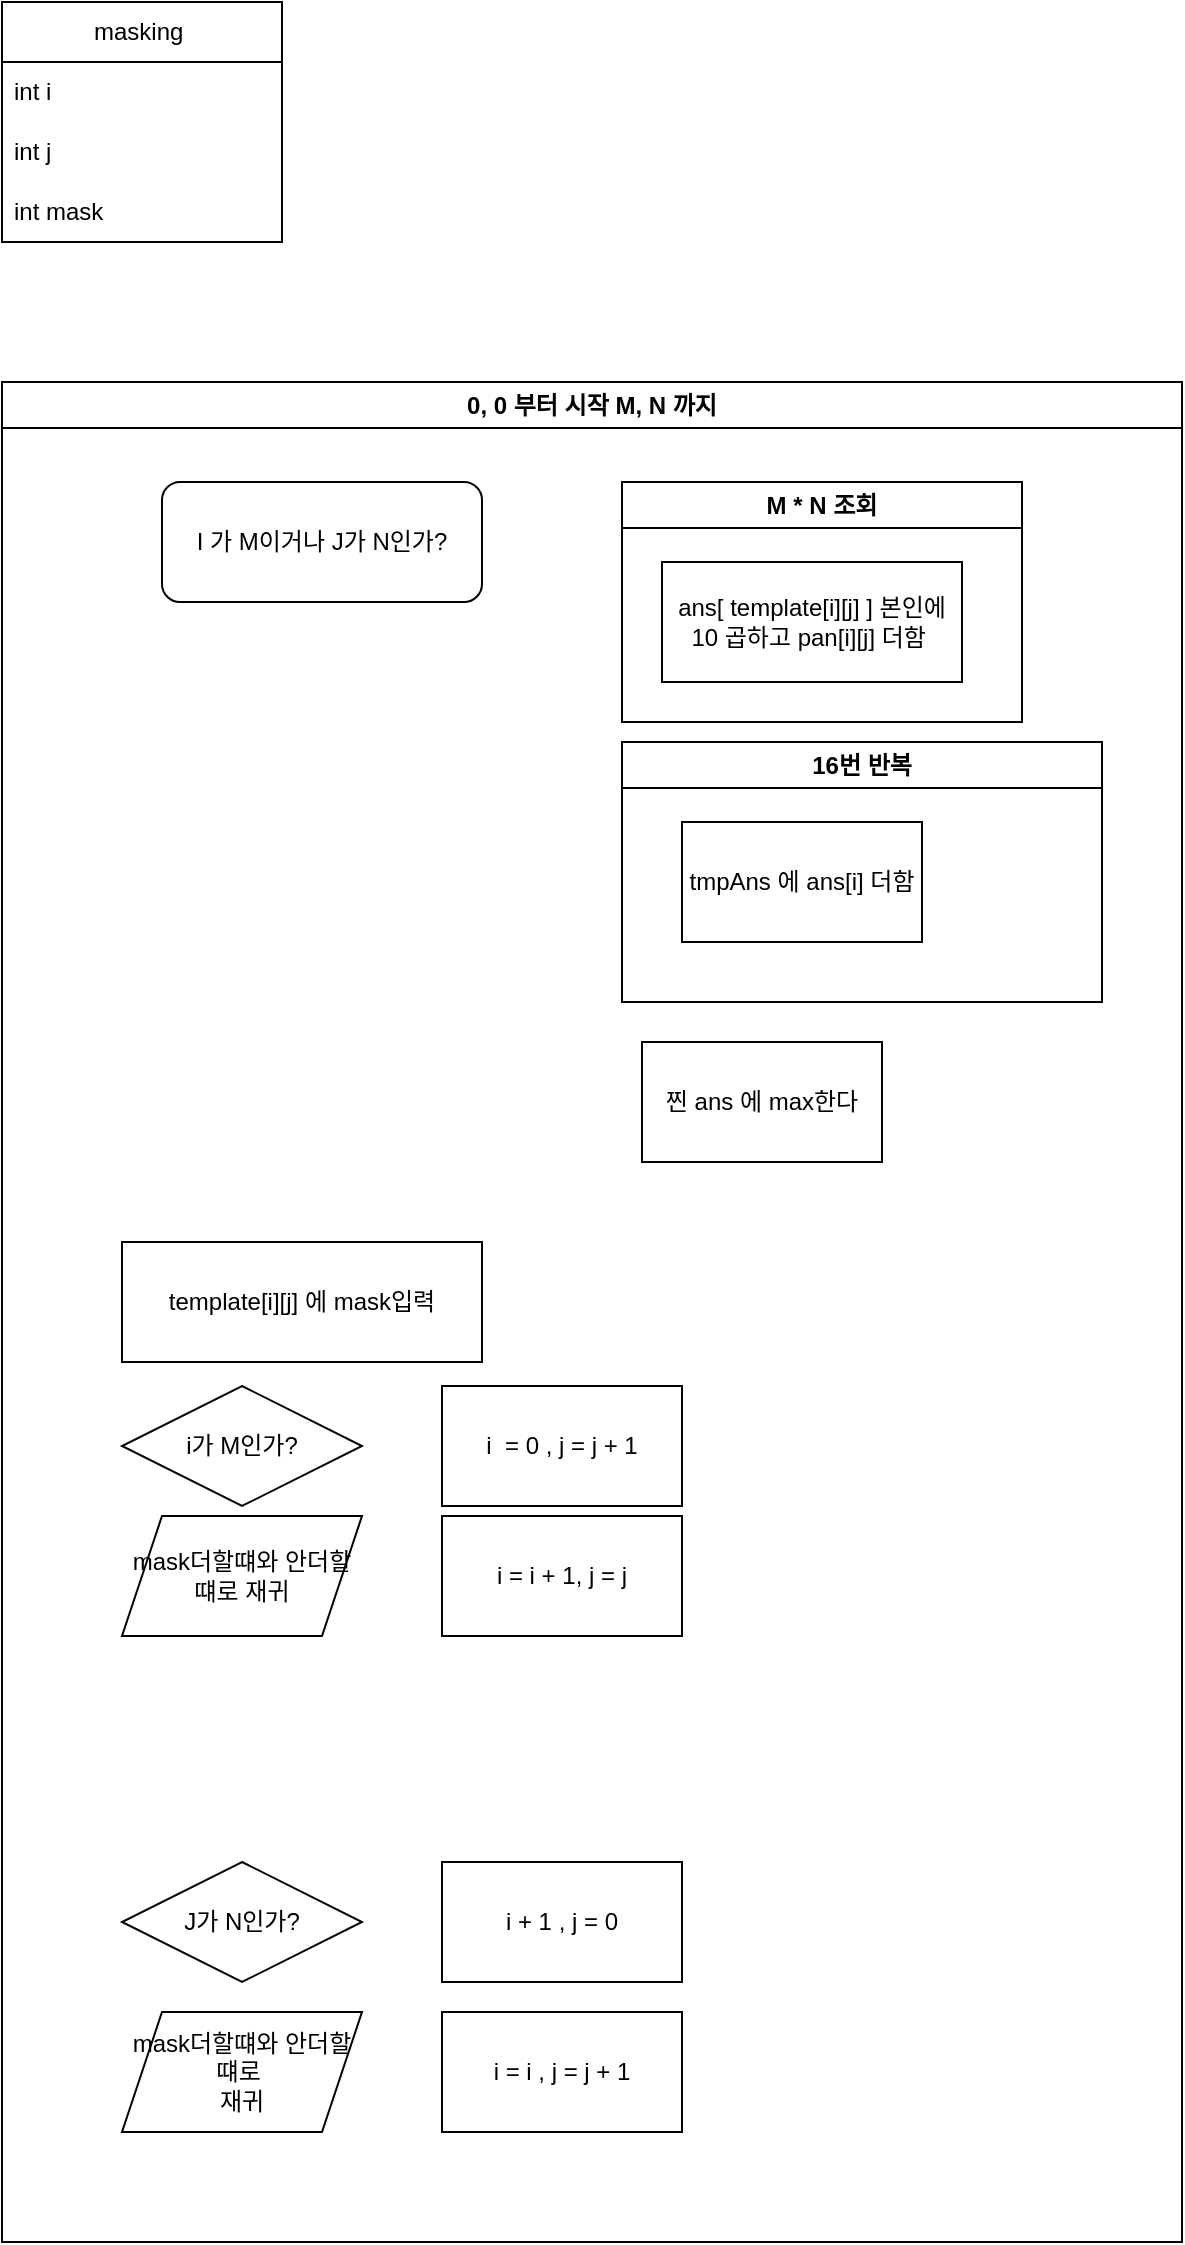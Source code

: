 <mxfile version="22.1.16" type="device">
  <diagram name="페이지-1" id="g1mW3xqmLEIrNjLyCrIl">
    <mxGraphModel dx="922" dy="481" grid="1" gridSize="10" guides="1" tooltips="1" connect="1" arrows="1" fold="1" page="1" pageScale="1" pageWidth="827" pageHeight="1169" math="0" shadow="0">
      <root>
        <mxCell id="0" />
        <mxCell id="1" parent="0" />
        <mxCell id="XHHczPF9lft6So_suA8t-1" value="0, 0 부터 시작 M, N 까지" style="swimlane;whiteSpace=wrap;html=1;" vertex="1" parent="1">
          <mxGeometry x="90" y="200" width="590" height="930" as="geometry" />
        </mxCell>
        <mxCell id="XHHczPF9lft6So_suA8t-7" value="template[i][j] 에 mask입력" style="rounded=0;whiteSpace=wrap;html=1;" vertex="1" parent="XHHczPF9lft6So_suA8t-1">
          <mxGeometry x="60" y="430" width="180" height="60" as="geometry" />
        </mxCell>
        <mxCell id="XHHczPF9lft6So_suA8t-8" value="i가 M인가?" style="rounded=0;whiteSpace=wrap;html=1;shape=rhombus;perimeter=rhombusPerimeter;" vertex="1" parent="XHHczPF9lft6So_suA8t-1">
          <mxGeometry x="60" y="502" width="120" height="60" as="geometry" />
        </mxCell>
        <mxCell id="XHHczPF9lft6So_suA8t-12" value="J가 N인가?" style="rounded=0;whiteSpace=wrap;html=1;shape=rhombus;perimeter=rhombusPerimeter;" vertex="1" parent="XHHczPF9lft6So_suA8t-1">
          <mxGeometry x="60" y="740" width="120" height="60" as="geometry" />
        </mxCell>
        <mxCell id="XHHczPF9lft6So_suA8t-13" value="i + 1 , j = 0" style="rounded=0;whiteSpace=wrap;html=1;" vertex="1" parent="XHHczPF9lft6So_suA8t-1">
          <mxGeometry x="220" y="740" width="120" height="60" as="geometry" />
        </mxCell>
        <mxCell id="XHHczPF9lft6So_suA8t-14" value="i&amp;nbsp; = 0 , j = j + 1" style="rounded=0;whiteSpace=wrap;html=1;" vertex="1" parent="XHHczPF9lft6So_suA8t-1">
          <mxGeometry x="220" y="502" width="120" height="60" as="geometry" />
        </mxCell>
        <mxCell id="XHHczPF9lft6So_suA8t-15" value="i = i , j = j + 1" style="rounded=0;whiteSpace=wrap;html=1;" vertex="1" parent="XHHczPF9lft6So_suA8t-1">
          <mxGeometry x="220" y="815" width="120" height="60" as="geometry" />
        </mxCell>
        <mxCell id="XHHczPF9lft6So_suA8t-16" value="mask더할떄와 안더할떄로 재귀" style="shape=parallelogram;perimeter=parallelogramPerimeter;whiteSpace=wrap;html=1;fixedSize=1;" vertex="1" parent="XHHczPF9lft6So_suA8t-1">
          <mxGeometry x="60" y="567" width="120" height="60" as="geometry" />
        </mxCell>
        <mxCell id="XHHczPF9lft6So_suA8t-17" value="i = i + 1, j = j" style="rounded=0;whiteSpace=wrap;html=1;" vertex="1" parent="XHHczPF9lft6So_suA8t-1">
          <mxGeometry x="220" y="567" width="120" height="60" as="geometry" />
        </mxCell>
        <mxCell id="XHHczPF9lft6So_suA8t-19" value="mask더할떄와 안더할떄로&amp;nbsp;&lt;br&gt;재귀" style="shape=parallelogram;perimeter=parallelogramPerimeter;whiteSpace=wrap;html=1;fixedSize=1;" vertex="1" parent="XHHczPF9lft6So_suA8t-1">
          <mxGeometry x="60" y="815" width="120" height="60" as="geometry" />
        </mxCell>
        <mxCell id="XHHczPF9lft6So_suA8t-20" value="I 가 M이거나 J가 N인가?" style="rounded=1;whiteSpace=wrap;html=1;" vertex="1" parent="XHHczPF9lft6So_suA8t-1">
          <mxGeometry x="80" y="50" width="160" height="60" as="geometry" />
        </mxCell>
        <mxCell id="XHHczPF9lft6So_suA8t-21" value="M * N 조회" style="swimlane;whiteSpace=wrap;html=1;" vertex="1" parent="XHHczPF9lft6So_suA8t-1">
          <mxGeometry x="310" y="50" width="200" height="120" as="geometry" />
        </mxCell>
        <mxCell id="XHHczPF9lft6So_suA8t-22" value="ans[ template[i][j] ] 본인에 10 곱하고 pan[i][j] 더함&amp;nbsp;" style="rounded=0;whiteSpace=wrap;html=1;" vertex="1" parent="XHHczPF9lft6So_suA8t-21">
          <mxGeometry x="20" y="40" width="150" height="60" as="geometry" />
        </mxCell>
        <mxCell id="XHHczPF9lft6So_suA8t-24" value="16번 반복" style="swimlane;whiteSpace=wrap;html=1;" vertex="1" parent="XHHczPF9lft6So_suA8t-1">
          <mxGeometry x="310" y="180" width="240" height="130" as="geometry" />
        </mxCell>
        <mxCell id="XHHczPF9lft6So_suA8t-25" value="tmpAns 에 ans[i] 더함" style="rounded=0;whiteSpace=wrap;html=1;" vertex="1" parent="XHHczPF9lft6So_suA8t-24">
          <mxGeometry x="30" y="40" width="120" height="60" as="geometry" />
        </mxCell>
        <mxCell id="XHHczPF9lft6So_suA8t-26" value="찐 ans 에 max한다" style="rounded=0;whiteSpace=wrap;html=1;" vertex="1" parent="XHHczPF9lft6So_suA8t-1">
          <mxGeometry x="320" y="330" width="120" height="60" as="geometry" />
        </mxCell>
        <mxCell id="XHHczPF9lft6So_suA8t-3" value="masking&amp;nbsp;" style="swimlane;fontStyle=0;childLayout=stackLayout;horizontal=1;startSize=30;horizontalStack=0;resizeParent=1;resizeParentMax=0;resizeLast=0;collapsible=1;marginBottom=0;whiteSpace=wrap;html=1;" vertex="1" parent="1">
          <mxGeometry x="90" y="10" width="140" height="120" as="geometry" />
        </mxCell>
        <mxCell id="XHHczPF9lft6So_suA8t-4" value="int i" style="text;strokeColor=none;fillColor=none;align=left;verticalAlign=middle;spacingLeft=4;spacingRight=4;overflow=hidden;points=[[0,0.5],[1,0.5]];portConstraint=eastwest;rotatable=0;whiteSpace=wrap;html=1;" vertex="1" parent="XHHczPF9lft6So_suA8t-3">
          <mxGeometry y="30" width="140" height="30" as="geometry" />
        </mxCell>
        <mxCell id="XHHczPF9lft6So_suA8t-5" value="int j" style="text;strokeColor=none;fillColor=none;align=left;verticalAlign=middle;spacingLeft=4;spacingRight=4;overflow=hidden;points=[[0,0.5],[1,0.5]];portConstraint=eastwest;rotatable=0;whiteSpace=wrap;html=1;" vertex="1" parent="XHHczPF9lft6So_suA8t-3">
          <mxGeometry y="60" width="140" height="30" as="geometry" />
        </mxCell>
        <mxCell id="XHHczPF9lft6So_suA8t-6" value="int mask" style="text;strokeColor=none;fillColor=none;align=left;verticalAlign=middle;spacingLeft=4;spacingRight=4;overflow=hidden;points=[[0,0.5],[1,0.5]];portConstraint=eastwest;rotatable=0;whiteSpace=wrap;html=1;" vertex="1" parent="XHHczPF9lft6So_suA8t-3">
          <mxGeometry y="90" width="140" height="30" as="geometry" />
        </mxCell>
      </root>
    </mxGraphModel>
  </diagram>
</mxfile>
